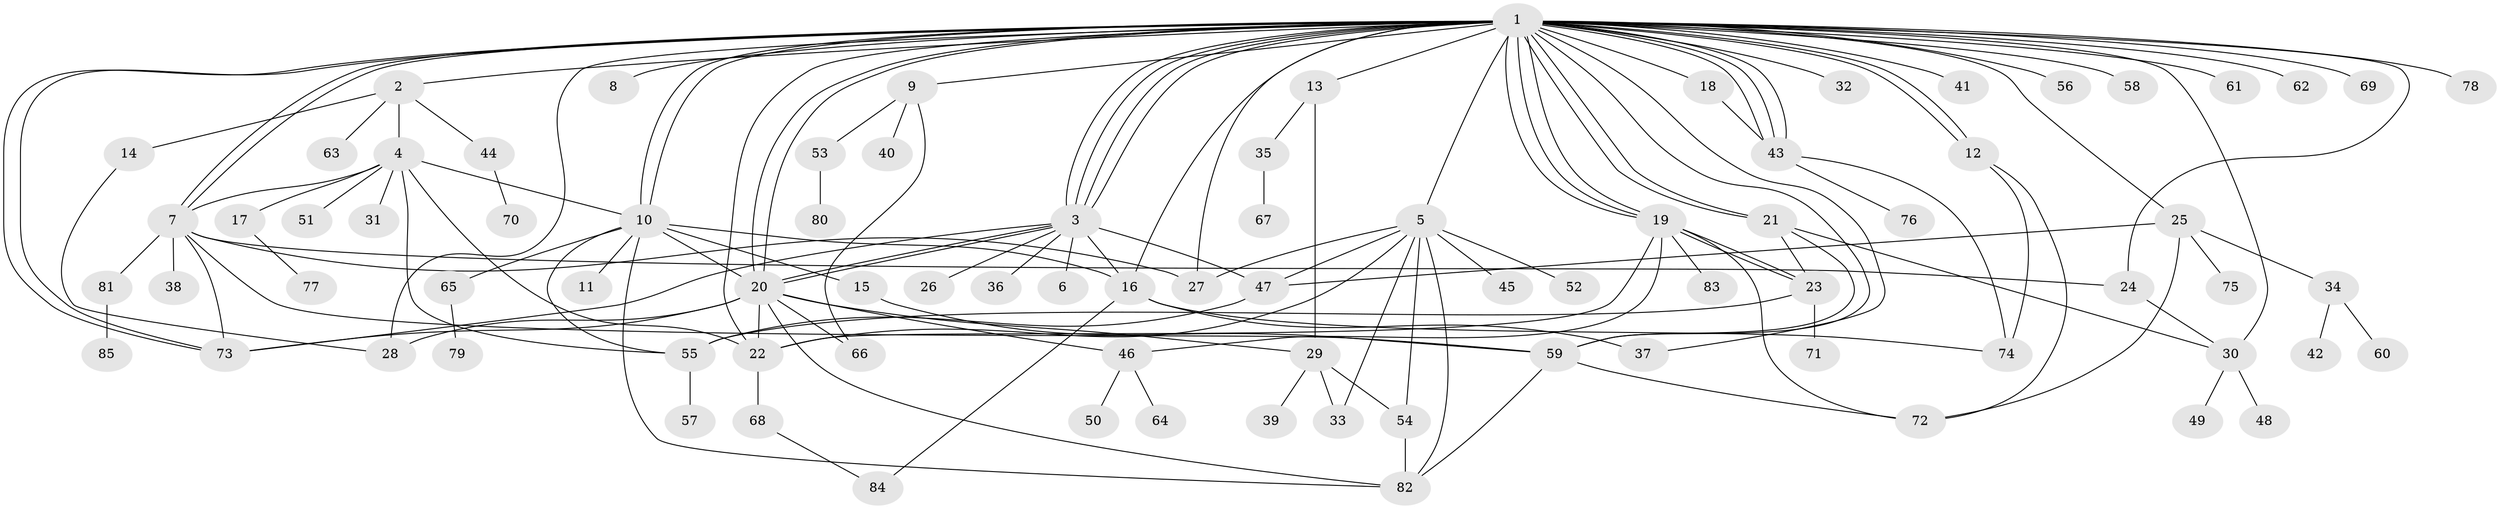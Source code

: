 // coarse degree distribution, {41: 0.015625, 4: 0.078125, 17: 0.015625, 14: 0.015625, 8: 0.046875, 1: 0.484375, 3: 0.09375, 2: 0.140625, 5: 0.03125, 6: 0.03125, 7: 0.046875}
// Generated by graph-tools (version 1.1) at 2025/51/02/27/25 19:51:57]
// undirected, 85 vertices, 145 edges
graph export_dot {
graph [start="1"]
  node [color=gray90,style=filled];
  1;
  2;
  3;
  4;
  5;
  6;
  7;
  8;
  9;
  10;
  11;
  12;
  13;
  14;
  15;
  16;
  17;
  18;
  19;
  20;
  21;
  22;
  23;
  24;
  25;
  26;
  27;
  28;
  29;
  30;
  31;
  32;
  33;
  34;
  35;
  36;
  37;
  38;
  39;
  40;
  41;
  42;
  43;
  44;
  45;
  46;
  47;
  48;
  49;
  50;
  51;
  52;
  53;
  54;
  55;
  56;
  57;
  58;
  59;
  60;
  61;
  62;
  63;
  64;
  65;
  66;
  67;
  68;
  69;
  70;
  71;
  72;
  73;
  74;
  75;
  76;
  77;
  78;
  79;
  80;
  81;
  82;
  83;
  84;
  85;
  1 -- 2;
  1 -- 3;
  1 -- 3;
  1 -- 3;
  1 -- 3;
  1 -- 5;
  1 -- 7;
  1 -- 7;
  1 -- 8;
  1 -- 9;
  1 -- 10;
  1 -- 10;
  1 -- 12;
  1 -- 12;
  1 -- 13;
  1 -- 16;
  1 -- 18;
  1 -- 19;
  1 -- 19;
  1 -- 19;
  1 -- 20;
  1 -- 20;
  1 -- 21;
  1 -- 21;
  1 -- 22;
  1 -- 24;
  1 -- 25;
  1 -- 27;
  1 -- 28;
  1 -- 30;
  1 -- 32;
  1 -- 37;
  1 -- 41;
  1 -- 43;
  1 -- 43;
  1 -- 43;
  1 -- 56;
  1 -- 58;
  1 -- 59;
  1 -- 61;
  1 -- 62;
  1 -- 69;
  1 -- 73;
  1 -- 73;
  1 -- 78;
  2 -- 4;
  2 -- 14;
  2 -- 44;
  2 -- 63;
  3 -- 6;
  3 -- 16;
  3 -- 20;
  3 -- 20;
  3 -- 26;
  3 -- 36;
  3 -- 47;
  3 -- 73;
  4 -- 7;
  4 -- 10;
  4 -- 17;
  4 -- 22;
  4 -- 31;
  4 -- 51;
  4 -- 55;
  5 -- 22;
  5 -- 27;
  5 -- 33;
  5 -- 45;
  5 -- 47;
  5 -- 52;
  5 -- 54;
  5 -- 82;
  7 -- 24;
  7 -- 27;
  7 -- 38;
  7 -- 59;
  7 -- 73;
  7 -- 81;
  9 -- 40;
  9 -- 53;
  9 -- 66;
  10 -- 11;
  10 -- 15;
  10 -- 16;
  10 -- 20;
  10 -- 55;
  10 -- 65;
  10 -- 82;
  12 -- 72;
  12 -- 74;
  13 -- 29;
  13 -- 35;
  14 -- 28;
  15 -- 59;
  16 -- 37;
  16 -- 74;
  16 -- 84;
  17 -- 77;
  18 -- 43;
  19 -- 22;
  19 -- 23;
  19 -- 23;
  19 -- 46;
  19 -- 72;
  19 -- 83;
  20 -- 22;
  20 -- 28;
  20 -- 29;
  20 -- 46;
  20 -- 66;
  20 -- 73;
  20 -- 82;
  21 -- 23;
  21 -- 30;
  21 -- 59;
  22 -- 68;
  23 -- 55;
  23 -- 71;
  24 -- 30;
  25 -- 34;
  25 -- 47;
  25 -- 72;
  25 -- 75;
  29 -- 33;
  29 -- 39;
  29 -- 54;
  30 -- 48;
  30 -- 49;
  34 -- 42;
  34 -- 60;
  35 -- 67;
  43 -- 74;
  43 -- 76;
  44 -- 70;
  46 -- 50;
  46 -- 64;
  47 -- 55;
  53 -- 80;
  54 -- 82;
  55 -- 57;
  59 -- 72;
  59 -- 82;
  65 -- 79;
  68 -- 84;
  81 -- 85;
}
